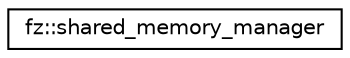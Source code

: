 digraph "Graphical Class Hierarchy"
{
 // LATEX_PDF_SIZE
  edge [fontname="Helvetica",fontsize="10",labelfontname="Helvetica",labelfontsize="10"];
  node [fontname="Helvetica",fontsize="10",shape=record];
  rankdir="LR";
  Node0 [label="fz::shared_memory_manager",height=0.2,width=0.4,color="black", fillcolor="white", style="filled",URL="$structfz_1_1shared__memory__manager.html",tooltip="Every shared memory segment (e.g. for a different copy of a Graph) can have its own instance of these..."];
}
